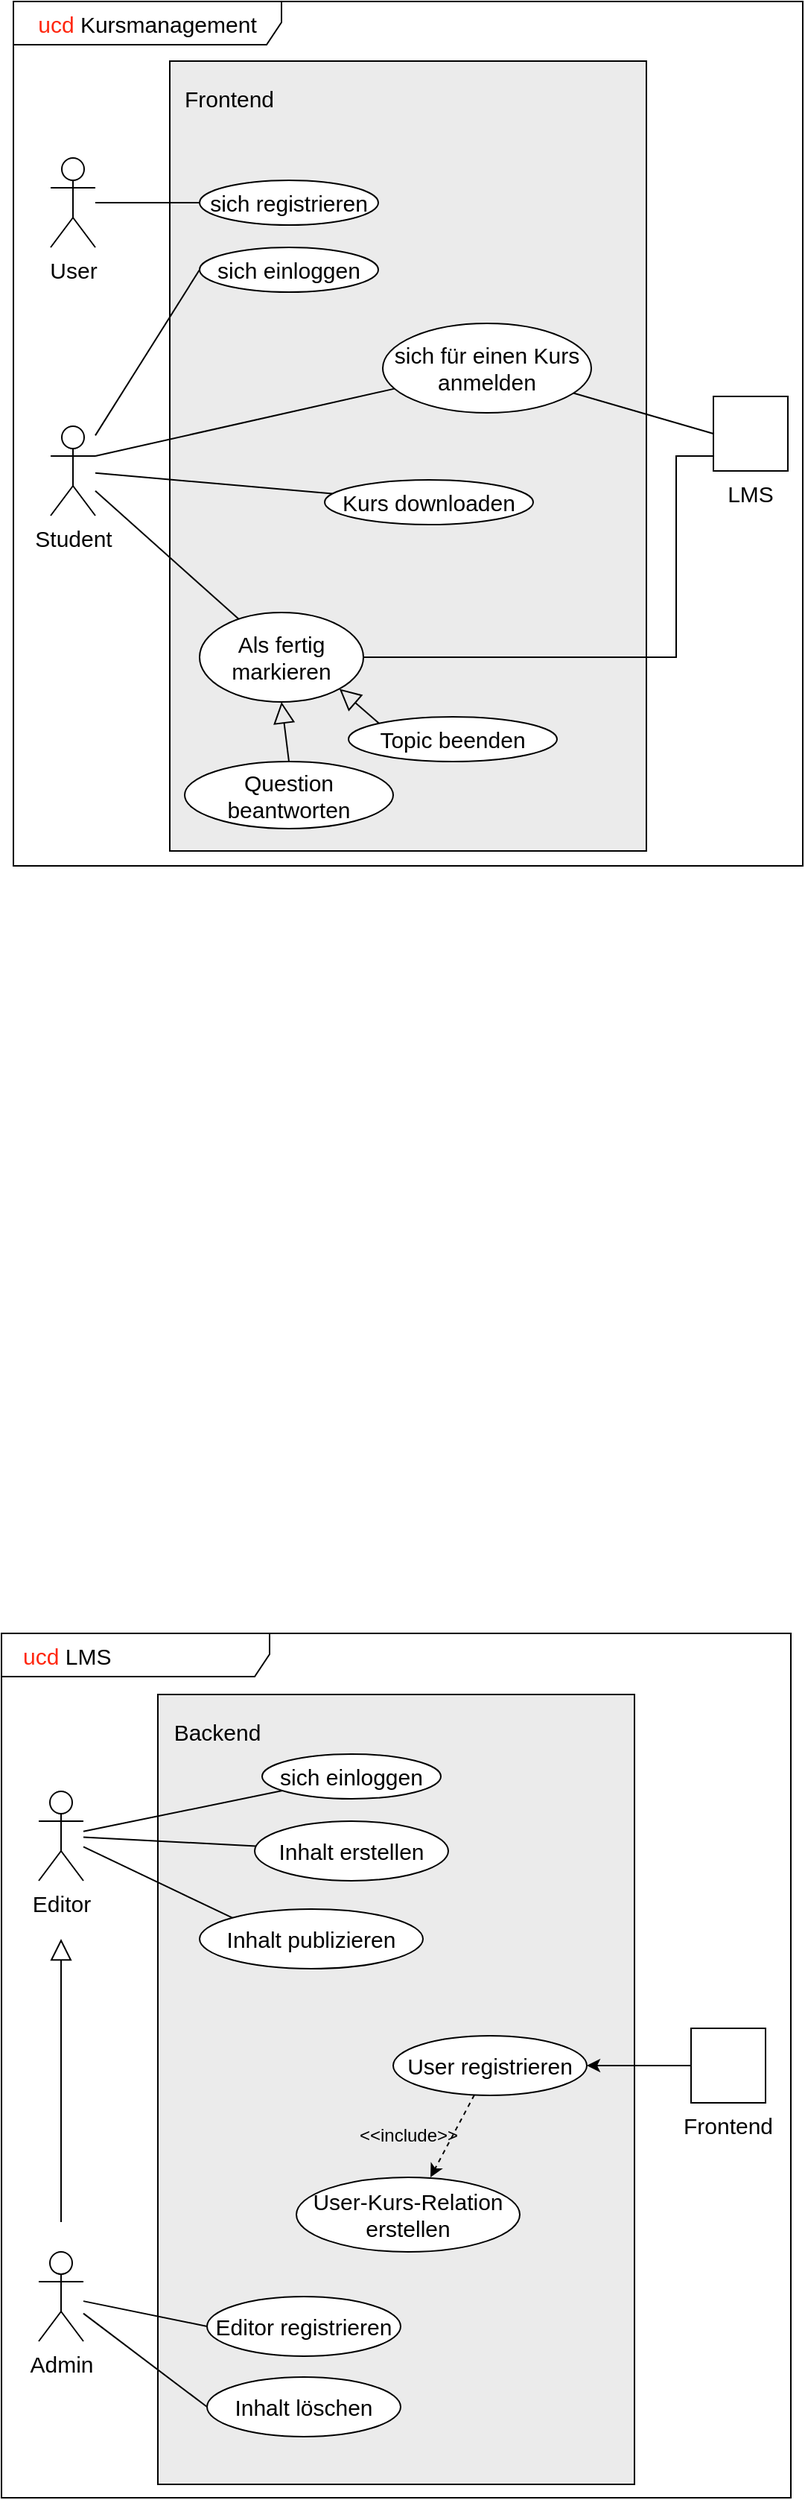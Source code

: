 <mxfile version="18.0.6" type="github">
  <diagram name="Page-1" id="b5b7bab2-c9e2-2cf4-8b2a-24fd1a2a6d21">
    <mxGraphModel dx="1186" dy="714" grid="0" gridSize="10" guides="1" tooltips="1" connect="1" arrows="1" fold="1" page="1" pageScale="1" pageWidth="827" pageHeight="1169" background="none" math="0" shadow="0">
      <root>
        <mxCell id="0" />
        <mxCell id="1" parent="0" />
        <mxCell id="ywQX7Zo4qPonQueE_1rQ-3" value="" style="rounded=0;whiteSpace=wrap;html=1;fillColor=#EBEBEB;" parent="1" vertex="1">
          <mxGeometry x="240" y="160" width="320" height="530" as="geometry" />
        </mxCell>
        <mxCell id="ywQX7Zo4qPonQueE_1rQ-4" value="Frontend" style="text;html=1;strokeColor=none;fillColor=none;align=center;verticalAlign=middle;whiteSpace=wrap;rounded=0;fontSize=15;" parent="1" vertex="1">
          <mxGeometry x="250" y="170" width="60" height="30" as="geometry" />
        </mxCell>
        <mxCell id="ywQX7Zo4qPonQueE_1rQ-11" style="edgeStyle=orthogonalEdgeStyle;rounded=0;orthogonalLoop=1;jettySize=auto;html=1;fontSize=15;endArrow=none;endFill=0;" parent="1" source="ywQX7Zo4qPonQueE_1rQ-5" target="ywQX7Zo4qPonQueE_1rQ-10" edge="1">
          <mxGeometry relative="1" as="geometry" />
        </mxCell>
        <mxCell id="ywQX7Zo4qPonQueE_1rQ-5" value="User" style="shape=umlActor;verticalLabelPosition=bottom;verticalAlign=top;html=1;outlineConnect=0;fontSize=15;" parent="1" vertex="1">
          <mxGeometry x="160" y="225" width="30" height="60" as="geometry" />
        </mxCell>
        <mxCell id="ywQX7Zo4qPonQueE_1rQ-12" style="rounded=0;orthogonalLoop=1;jettySize=auto;html=1;fontSize=15;endArrow=none;endFill=0;entryX=0;entryY=0.5;entryDx=0;entryDy=0;" parent="1" source="ywQX7Zo4qPonQueE_1rQ-6" target="ywQX7Zo4qPonQueE_1rQ-9" edge="1">
          <mxGeometry relative="1" as="geometry" />
        </mxCell>
        <mxCell id="ywQX7Zo4qPonQueE_1rQ-18" style="edgeStyle=none;rounded=0;orthogonalLoop=1;jettySize=auto;html=1;fontSize=15;endArrow=none;endFill=0;exitX=1;exitY=0.333;exitDx=0;exitDy=0;exitPerimeter=0;" parent="1" source="ywQX7Zo4qPonQueE_1rQ-6" target="ywQX7Zo4qPonQueE_1rQ-14" edge="1">
          <mxGeometry relative="1" as="geometry">
            <mxPoint x="150" y="450" as="sourcePoint" />
          </mxGeometry>
        </mxCell>
        <mxCell id="ywQX7Zo4qPonQueE_1rQ-78" style="edgeStyle=none;rounded=0;orthogonalLoop=1;jettySize=auto;html=1;labelBackgroundColor=none;fontSize=12;fontColor=#000000;startArrow=none;startFill=0;endArrow=none;endFill=0;" parent="1" source="ywQX7Zo4qPonQueE_1rQ-6" target="ywQX7Zo4qPonQueE_1rQ-15" edge="1">
          <mxGeometry relative="1" as="geometry" />
        </mxCell>
        <mxCell id="ywQX7Zo4qPonQueE_1rQ-6" value="Student" style="shape=umlActor;verticalLabelPosition=bottom;verticalAlign=top;html=1;outlineConnect=0;fontSize=15;" parent="1" vertex="1">
          <mxGeometry x="160" y="405" width="30" height="60" as="geometry" />
        </mxCell>
        <mxCell id="ywQX7Zo4qPonQueE_1rQ-9" value="sich einloggen" style="ellipse;whiteSpace=wrap;html=1;fontSize=15;" parent="1" vertex="1">
          <mxGeometry x="260" y="285" width="120" height="30" as="geometry" />
        </mxCell>
        <mxCell id="ywQX7Zo4qPonQueE_1rQ-10" value="sich registrieren" style="ellipse;whiteSpace=wrap;html=1;fontSize=15;" parent="1" vertex="1">
          <mxGeometry x="260" y="240" width="120" height="30" as="geometry" />
        </mxCell>
        <mxCell id="ywQX7Zo4qPonQueE_1rQ-29" style="edgeStyle=none;rounded=0;orthogonalLoop=1;jettySize=auto;html=1;entryX=0;entryY=0.5;entryDx=0;entryDy=0;fontSize=15;endArrow=none;endFill=0;" parent="1" source="ywQX7Zo4qPonQueE_1rQ-14" target="ywQX7Zo4qPonQueE_1rQ-27" edge="1">
          <mxGeometry relative="1" as="geometry" />
        </mxCell>
        <mxCell id="ywQX7Zo4qPonQueE_1rQ-14" value="sich für einen Kurs anmelden" style="ellipse;whiteSpace=wrap;html=1;fontSize=15;" parent="1" vertex="1">
          <mxGeometry x="383" y="336" width="140" height="60" as="geometry" />
        </mxCell>
        <mxCell id="ywQX7Zo4qPonQueE_1rQ-15" value="Kurs downloaden" style="ellipse;whiteSpace=wrap;html=1;fontSize=15;" parent="1" vertex="1">
          <mxGeometry x="344" y="441" width="140" height="30" as="geometry" />
        </mxCell>
        <mxCell id="ywQX7Zo4qPonQueE_1rQ-21" style="edgeStyle=none;rounded=0;orthogonalLoop=1;jettySize=auto;html=1;fontSize=15;endArrow=none;endFill=0;" parent="1" source="ywQX7Zo4qPonQueE_1rQ-20" target="ywQX7Zo4qPonQueE_1rQ-6" edge="1">
          <mxGeometry relative="1" as="geometry" />
        </mxCell>
        <mxCell id="ywQX7Zo4qPonQueE_1rQ-30" style="edgeStyle=orthogonalEdgeStyle;rounded=0;orthogonalLoop=1;jettySize=auto;html=1;entryX=0;entryY=0.5;entryDx=0;entryDy=0;fontSize=15;endArrow=none;endFill=0;" parent="1" source="ywQX7Zo4qPonQueE_1rQ-20" target="ywQX7Zo4qPonQueE_1rQ-27" edge="1">
          <mxGeometry relative="1" as="geometry">
            <Array as="points">
              <mxPoint x="580" y="560" />
              <mxPoint x="580" y="425" />
              <mxPoint x="605" y="425" />
            </Array>
          </mxGeometry>
        </mxCell>
        <mxCell id="ywQX7Zo4qPonQueE_1rQ-20" value="Als fertig markieren" style="ellipse;whiteSpace=wrap;html=1;fontSize=15;" parent="1" vertex="1">
          <mxGeometry x="260" y="530" width="110" height="60" as="geometry" />
        </mxCell>
        <mxCell id="ywQX7Zo4qPonQueE_1rQ-22" value="Topic beenden" style="ellipse;whiteSpace=wrap;html=1;fontSize=15;" parent="1" vertex="1">
          <mxGeometry x="360" y="600" width="140" height="30" as="geometry" />
        </mxCell>
        <mxCell id="ywQX7Zo4qPonQueE_1rQ-23" value="Question beantworten" style="ellipse;whiteSpace=wrap;html=1;fontSize=15;" parent="1" vertex="1">
          <mxGeometry x="250" y="630" width="140" height="45" as="geometry" />
        </mxCell>
        <mxCell id="ywQX7Zo4qPonQueE_1rQ-25" value="" style="endArrow=block;endFill=0;endSize=12;html=1;rounded=0;fontSize=15;exitX=0.5;exitY=0;exitDx=0;exitDy=0;entryX=0.5;entryY=1;entryDx=0;entryDy=0;" parent="1" source="ywQX7Zo4qPonQueE_1rQ-23" target="ywQX7Zo4qPonQueE_1rQ-20" edge="1">
          <mxGeometry width="160" relative="1" as="geometry">
            <mxPoint x="316.46" y="570" as="sourcePoint" />
            <mxPoint x="290.004" y="538.252" as="targetPoint" />
          </mxGeometry>
        </mxCell>
        <mxCell id="ywQX7Zo4qPonQueE_1rQ-26" value="" style="endArrow=block;endFill=0;endSize=12;html=1;rounded=0;fontSize=15;exitX=0;exitY=0;exitDx=0;exitDy=0;entryX=1;entryY=1;entryDx=0;entryDy=0;" parent="1" source="ywQX7Zo4qPonQueE_1rQ-22" target="ywQX7Zo4qPonQueE_1rQ-20" edge="1">
          <mxGeometry width="160" relative="1" as="geometry">
            <mxPoint x="413" y="550" as="sourcePoint" />
            <mxPoint x="413" y="500" as="targetPoint" />
          </mxGeometry>
        </mxCell>
        <mxCell id="ywQX7Zo4qPonQueE_1rQ-27" value="" style="whiteSpace=wrap;html=1;aspect=fixed;fontSize=15;" parent="1" vertex="1">
          <mxGeometry x="605" y="385" width="50" height="50" as="geometry" />
        </mxCell>
        <mxCell id="ywQX7Zo4qPonQueE_1rQ-28" value="LMS" style="text;html=1;strokeColor=none;fillColor=none;align=center;verticalAlign=middle;whiteSpace=wrap;rounded=0;fontSize=15;" parent="1" vertex="1">
          <mxGeometry x="600" y="435" width="60" height="30" as="geometry" />
        </mxCell>
        <mxCell id="ywQX7Zo4qPonQueE_1rQ-34" value="&lt;span style=&quot;background-color: rgb(255, 255, 255); font-size: 15px;&quot;&gt;&lt;font style=&quot;font-size: 15px;&quot; color=&quot;#ff270f&quot;&gt;ucd&lt;/font&gt; Kursmanagement&lt;/span&gt;" style="shape=umlFrame;whiteSpace=wrap;html=1;fontSize=12;width=180;height=29;" parent="1" vertex="1">
          <mxGeometry x="135" y="120" width="530" height="580" as="geometry" />
        </mxCell>
        <mxCell id="ywQX7Zo4qPonQueE_1rQ-35" value="" style="rounded=0;whiteSpace=wrap;html=1;fillColor=#EBEBEB;" parent="1" vertex="1">
          <mxGeometry x="232" y="1256" width="320" height="530" as="geometry" />
        </mxCell>
        <mxCell id="ywQX7Zo4qPonQueE_1rQ-36" value="Backend" style="text;html=1;strokeColor=none;fillColor=none;align=center;verticalAlign=middle;whiteSpace=wrap;rounded=0;fontSize=15;" parent="1" vertex="1">
          <mxGeometry x="242" y="1266" width="60" height="30" as="geometry" />
        </mxCell>
        <mxCell id="ywQX7Zo4qPonQueE_1rQ-62" style="edgeStyle=none;rounded=0;orthogonalLoop=1;jettySize=auto;html=1;fontSize=15;fontColor=#FF270F;endArrow=none;endFill=0;" parent="1" source="ywQX7Zo4qPonQueE_1rQ-38" target="ywQX7Zo4qPonQueE_1rQ-42" edge="1">
          <mxGeometry relative="1" as="geometry" />
        </mxCell>
        <mxCell id="ywQX7Zo4qPonQueE_1rQ-66" style="edgeStyle=none;rounded=0;orthogonalLoop=1;jettySize=auto;html=1;fontSize=15;fontColor=#FF270F;endArrow=none;endFill=0;" parent="1" source="ywQX7Zo4qPonQueE_1rQ-38" target="ywQX7Zo4qPonQueE_1rQ-65" edge="1">
          <mxGeometry relative="1" as="geometry" />
        </mxCell>
        <mxCell id="ywQX7Zo4qPonQueE_1rQ-77" style="edgeStyle=none;rounded=0;orthogonalLoop=1;jettySize=auto;html=1;entryX=0;entryY=0;entryDx=0;entryDy=0;labelBackgroundColor=none;fontSize=12;fontColor=#000000;startArrow=none;startFill=0;endArrow=none;endFill=0;" parent="1" source="ywQX7Zo4qPonQueE_1rQ-38" target="ywQX7Zo4qPonQueE_1rQ-73" edge="1">
          <mxGeometry relative="1" as="geometry" />
        </mxCell>
        <mxCell id="ywQX7Zo4qPonQueE_1rQ-38" value="Editor" style="shape=umlActor;verticalLabelPosition=bottom;verticalAlign=top;html=1;outlineConnect=0;fontSize=15;" parent="1" vertex="1">
          <mxGeometry x="152" y="1321" width="30" height="60" as="geometry" />
        </mxCell>
        <mxCell id="ywQX7Zo4qPonQueE_1rQ-64" style="edgeStyle=none;rounded=0;orthogonalLoop=1;jettySize=auto;html=1;entryX=0;entryY=0.5;entryDx=0;entryDy=0;fontSize=15;fontColor=#FF270F;endArrow=none;endFill=0;" parent="1" source="ywQX7Zo4qPonQueE_1rQ-41" target="ywQX7Zo4qPonQueE_1rQ-63" edge="1">
          <mxGeometry relative="1" as="geometry" />
        </mxCell>
        <mxCell id="ywQX7Zo4qPonQueE_1rQ-76" style="edgeStyle=none;rounded=0;orthogonalLoop=1;jettySize=auto;html=1;entryX=0;entryY=0.5;entryDx=0;entryDy=0;labelBackgroundColor=none;fontSize=12;fontColor=#000000;startArrow=none;startFill=0;endArrow=none;endFill=0;" parent="1" source="ywQX7Zo4qPonQueE_1rQ-41" target="ywQX7Zo4qPonQueE_1rQ-75" edge="1">
          <mxGeometry relative="1" as="geometry" />
        </mxCell>
        <mxCell id="ywQX7Zo4qPonQueE_1rQ-41" value="Admin" style="shape=umlActor;verticalLabelPosition=bottom;verticalAlign=top;html=1;outlineConnect=0;fontSize=15;" parent="1" vertex="1">
          <mxGeometry x="152" y="1630" width="30" height="60" as="geometry" />
        </mxCell>
        <mxCell id="ywQX7Zo4qPonQueE_1rQ-42" value="sich einloggen" style="ellipse;whiteSpace=wrap;html=1;fontSize=15;" parent="1" vertex="1">
          <mxGeometry x="302" y="1296" width="120" height="30" as="geometry" />
        </mxCell>
        <mxCell id="ywQX7Zo4qPonQueE_1rQ-59" value="&lt;div style=&quot;&quot;&gt;&lt;font style=&quot;font-size: 15px;&quot; color=&quot;#ff270f&quot;&gt;&amp;nbsp; &amp;nbsp;ucd&lt;/font&gt;&lt;span style=&quot;background-color: rgb(255, 255, 255); font-size: 15px;&quot;&gt;&amp;nbsp;LMS&lt;/span&gt;&lt;/div&gt;" style="shape=umlFrame;whiteSpace=wrap;html=1;fontSize=12;width=180;height=29;align=left;" parent="1" vertex="1">
          <mxGeometry x="127" y="1215" width="530" height="580" as="geometry" />
        </mxCell>
        <mxCell id="ywQX7Zo4qPonQueE_1rQ-61" value="" style="endArrow=block;endFill=0;endSize=12;html=1;rounded=0;fontSize=15;" parent="1" edge="1">
          <mxGeometry width="160" relative="1" as="geometry">
            <mxPoint x="167" y="1610" as="sourcePoint" />
            <mxPoint x="167" y="1420" as="targetPoint" />
          </mxGeometry>
        </mxCell>
        <mxCell id="ywQX7Zo4qPonQueE_1rQ-63" value="Editor registrieren" style="ellipse;whiteSpace=wrap;html=1;fontSize=15;" parent="1" vertex="1">
          <mxGeometry x="265" y="1660" width="130" height="40" as="geometry" />
        </mxCell>
        <mxCell id="ywQX7Zo4qPonQueE_1rQ-65" value="Inhalt erstellen" style="ellipse;whiteSpace=wrap;html=1;fontSize=15;" parent="1" vertex="1">
          <mxGeometry x="297" y="1341" width="130" height="40" as="geometry" />
        </mxCell>
        <mxCell id="ywQX7Zo4qPonQueE_1rQ-72" value="&lt;font style=&quot;font-size: 12px;&quot;&gt;&amp;lt;&amp;lt;include&amp;gt;&amp;gt;&lt;/font&gt;" style="edgeStyle=none;rounded=0;orthogonalLoop=1;jettySize=auto;html=1;entryX=0.6;entryY=0;entryDx=0;entryDy=0;entryPerimeter=0;fontSize=15;fontColor=#000000;startArrow=none;startFill=0;endArrow=classic;endFill=1;dashed=1;labelBackgroundColor=none;" parent="1" source="ywQX7Zo4qPonQueE_1rQ-67" target="ywQX7Zo4qPonQueE_1rQ-71" edge="1">
          <mxGeometry x="0.38" y="-27" relative="1" as="geometry">
            <mxPoint as="offset" />
          </mxGeometry>
        </mxCell>
        <mxCell id="ywQX7Zo4qPonQueE_1rQ-67" value="User registrieren" style="ellipse;whiteSpace=wrap;html=1;fontSize=15;" parent="1" vertex="1">
          <mxGeometry x="390" y="1485" width="130" height="40" as="geometry" />
        </mxCell>
        <mxCell id="ywQX7Zo4qPonQueE_1rQ-70" style="edgeStyle=none;rounded=0;orthogonalLoop=1;jettySize=auto;html=1;entryX=1;entryY=0.5;entryDx=0;entryDy=0;fontSize=15;fontColor=#000000;endArrow=classic;endFill=1;startArrow=none;startFill=0;" parent="1" source="ywQX7Zo4qPonQueE_1rQ-68" target="ywQX7Zo4qPonQueE_1rQ-67" edge="1">
          <mxGeometry relative="1" as="geometry" />
        </mxCell>
        <mxCell id="ywQX7Zo4qPonQueE_1rQ-68" value="" style="whiteSpace=wrap;html=1;aspect=fixed;labelBackgroundColor=#FFFFFF;fontSize=15;fontColor=#FF270F;fillColor=#FFFFFF;gradientColor=none;" parent="1" vertex="1">
          <mxGeometry x="590" y="1480" width="50" height="50" as="geometry" />
        </mxCell>
        <mxCell id="ywQX7Zo4qPonQueE_1rQ-69" value="&lt;font color=&quot;#000000&quot;&gt;Frontend&lt;/font&gt;" style="text;html=1;strokeColor=none;fillColor=none;align=center;verticalAlign=middle;whiteSpace=wrap;rounded=0;labelBackgroundColor=#FFFFFF;fontSize=15;fontColor=#FF270F;" parent="1" vertex="1">
          <mxGeometry x="585" y="1530" width="60" height="30" as="geometry" />
        </mxCell>
        <mxCell id="ywQX7Zo4qPonQueE_1rQ-71" value="User-Kurs-Relation erstellen" style="ellipse;whiteSpace=wrap;html=1;fontSize=15;" parent="1" vertex="1">
          <mxGeometry x="325" y="1580" width="150" height="50" as="geometry" />
        </mxCell>
        <mxCell id="ywQX7Zo4qPonQueE_1rQ-73" value="Inhalt publizieren" style="ellipse;whiteSpace=wrap;html=1;fontSize=15;" parent="1" vertex="1">
          <mxGeometry x="260" y="1400" width="150" height="40" as="geometry" />
        </mxCell>
        <mxCell id="ywQX7Zo4qPonQueE_1rQ-75" value="Inhalt löschen" style="ellipse;whiteSpace=wrap;html=1;fontSize=15;" parent="1" vertex="1">
          <mxGeometry x="265" y="1714" width="130" height="40" as="geometry" />
        </mxCell>
      </root>
    </mxGraphModel>
  </diagram>
</mxfile>
